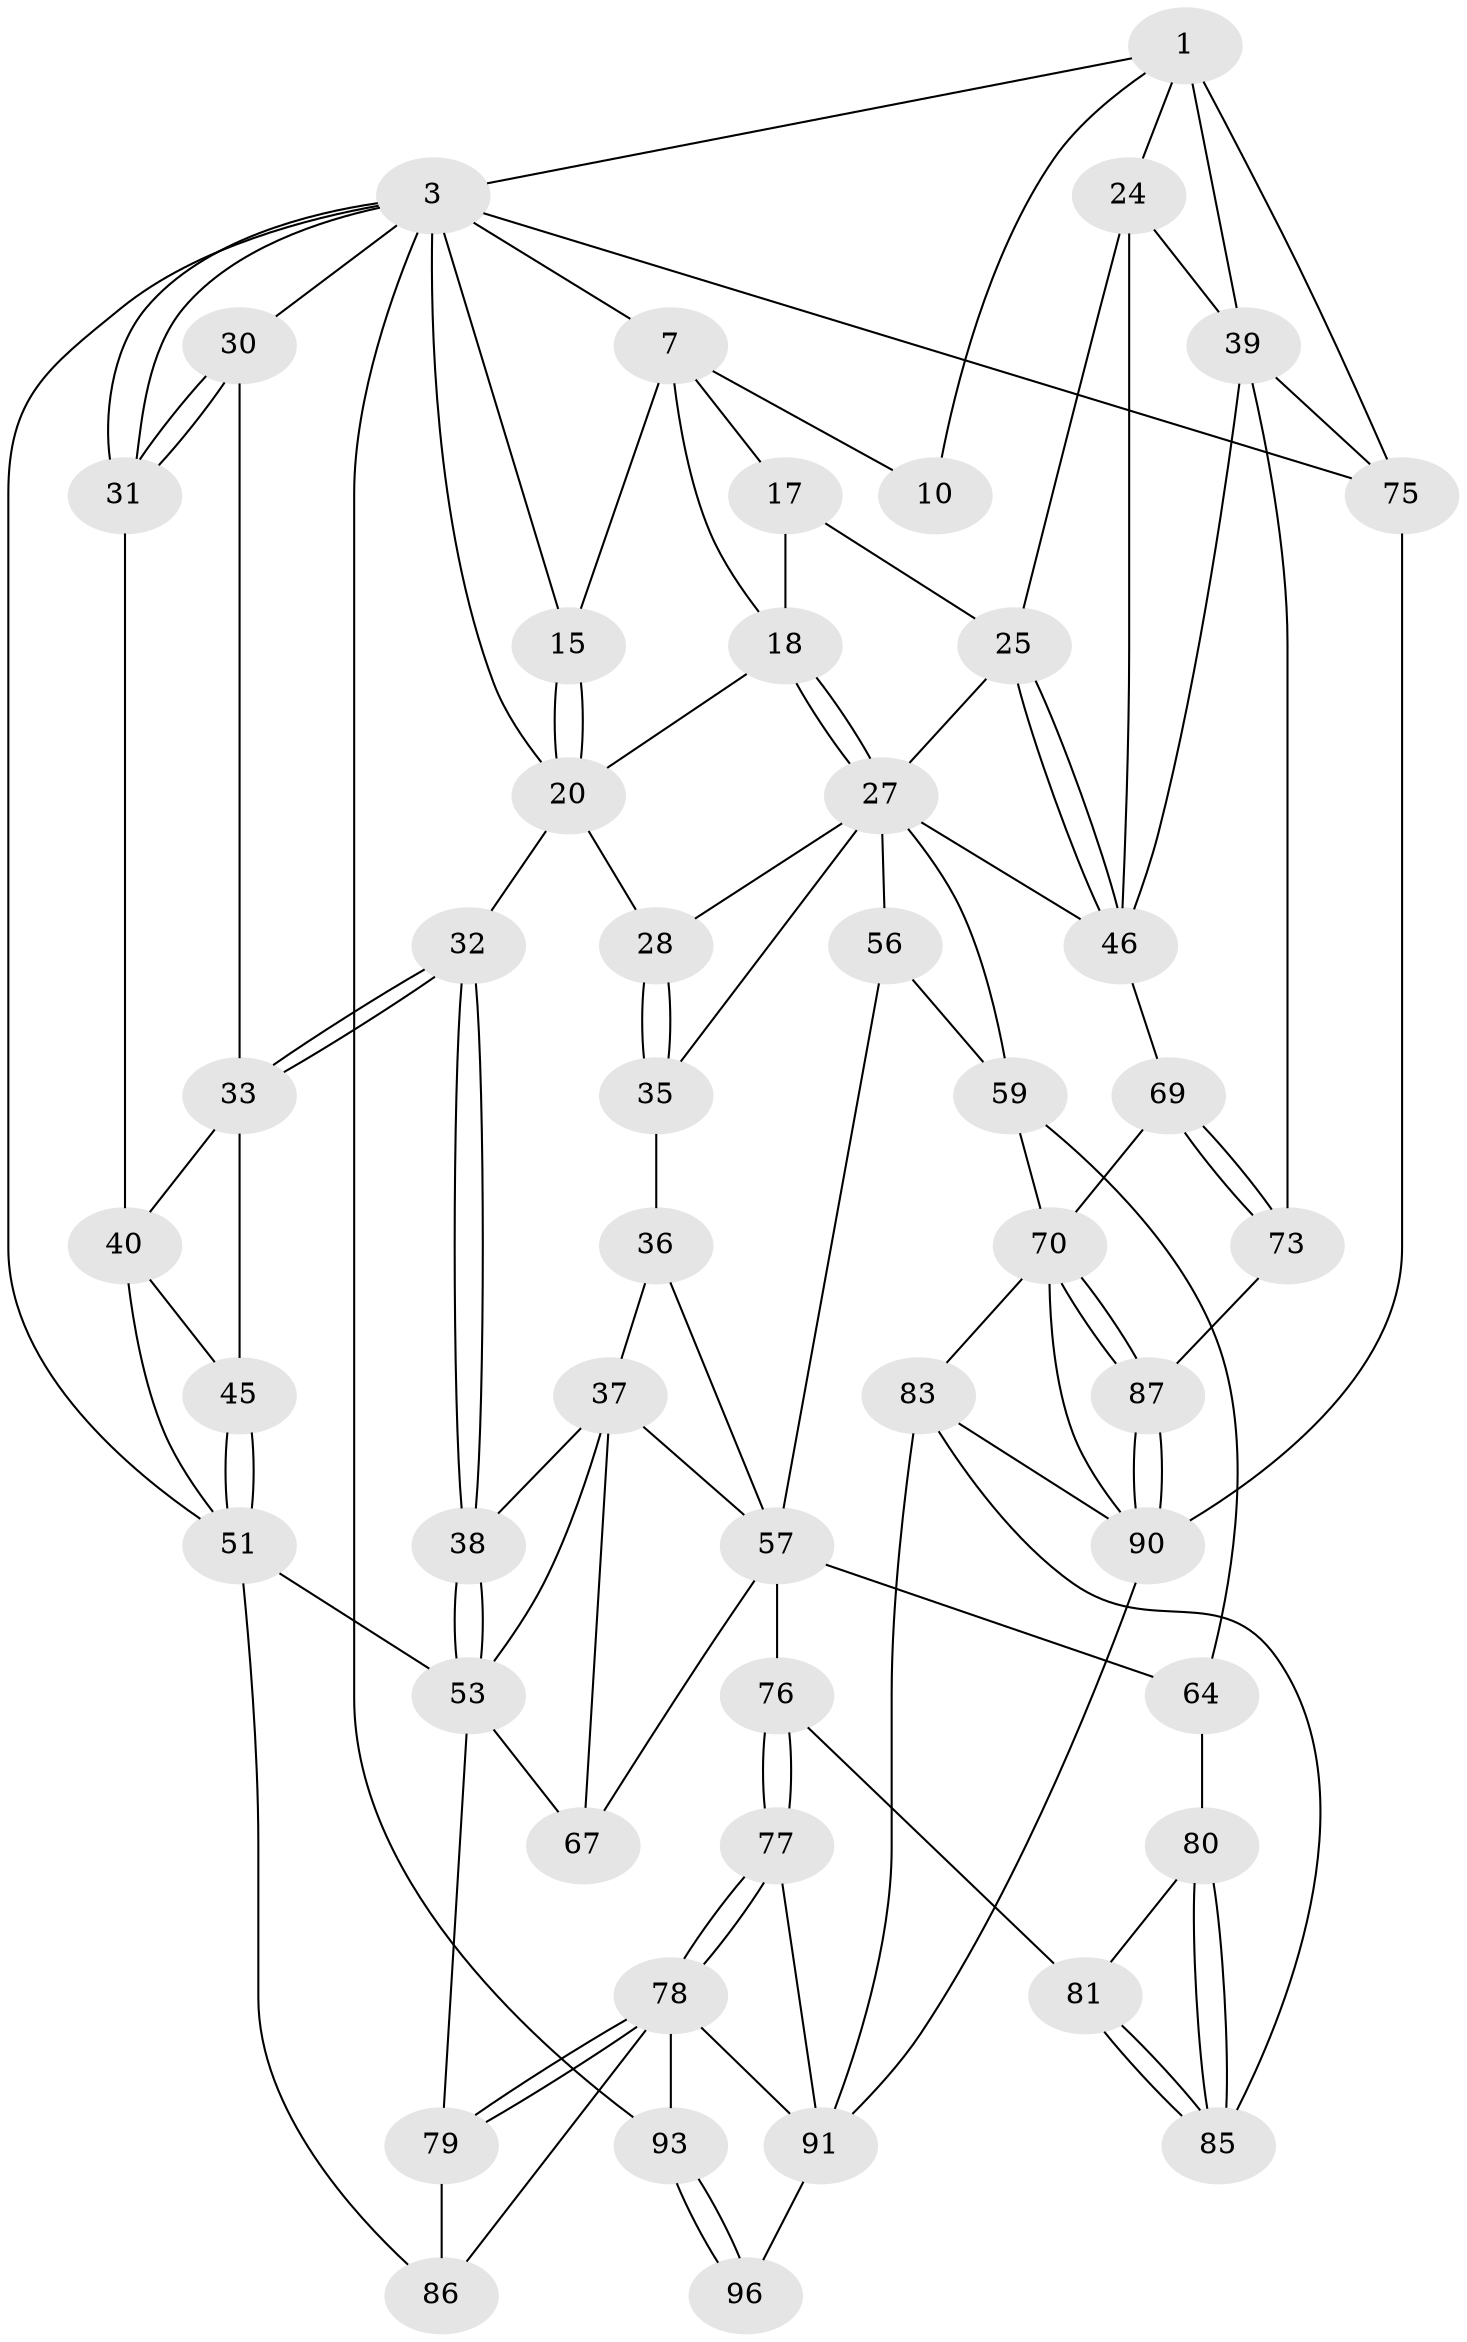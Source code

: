 // original degree distribution, {3: 0.02040816326530612, 6: 0.23469387755102042, 4: 0.25510204081632654, 5: 0.4897959183673469}
// Generated by graph-tools (version 1.1) at 2025/17/03/09/25 04:17:02]
// undirected, 49 vertices, 114 edges
graph export_dot {
graph [start="1"]
  node [color=gray90,style=filled];
  1 [pos="+0.9838198974186895+0",super="+2+8"];
  3 [pos="+0+0",super="+63+4"];
  7 [pos="+0.803794997008187+0",super="+11"];
  10 [pos="+0.8155047423989323+0.1530095702935926"];
  15 [pos="+0.3104239086092847+0.16065240700521066"];
  17 [pos="+0.6376914973544757+0.13028007655810991"];
  18 [pos="+0.5424187097169472+0.16298251864503466",super="+19"];
  20 [pos="+0.30905178082837953+0.16959377368187822",super="+21+23"];
  24 [pos="+0.8276404575032142+0.2032696334811927",super="+44"];
  25 [pos="+0.7234622236732211+0.2844088193000163",super="+26"];
  27 [pos="+0.5419483429714829+0.20472495223070378",super="+29"];
  28 [pos="+0.4103885291020456+0.2979780305948162"];
  30 [pos="+0.08900079236216721+0.20280509151737494"];
  31 [pos="+0+0.014230642370925242"];
  32 [pos="+0.17458410654794962+0.3353304559744115"];
  33 [pos="+0.135527746757919+0.33269118774044076",super="+34"];
  35 [pos="+0.4127745748696155+0.315346077471268"];
  36 [pos="+0.3118991349638885+0.40660087832190095"];
  37 [pos="+0.2708236796119045+0.4132407908771692",super="+61"];
  38 [pos="+0.2312379013256368+0.3997553720487161"];
  39 [pos="+1+0.22860843908384693",super="+42"];
  40 [pos="+0+0.27551617147433716",super="+41"];
  45 [pos="+0.10733544516041374+0.3534219256158974"];
  46 [pos="+0.8998490463173122+0.48052114572320825",super="+49"];
  51 [pos="+0+0.5910985541215243",super="+52+55"];
  53 [pos="+0.08339952873816985+0.5731904140667045",super="+54"];
  56 [pos="+0.5103093812115437+0.40625428300688027"];
  57 [pos="+0.4145168735948434+0.5257822926467782",super="+58+65"];
  59 [pos="+0.6642517945531012+0.6258040626148471",super="+60"];
  64 [pos="+0.5723235621159829+0.6460905852785734"];
  67 [pos="+0.31606014112411596+0.655501891676073"];
  69 [pos="+0.8891440517522782+0.687363913527953"];
  70 [pos="+0.7720006719481837+0.7103428740469637",super="+71"];
  73 [pos="+1+0.753287728589076"];
  75 [pos="+1+1"];
  76 [pos="+0.3629788346393354+0.7625787611228632"];
  77 [pos="+0.2858254202170856+0.8537290948505021"];
  78 [pos="+0.2389886748890648+0.8384985549079064",super="+88"];
  79 [pos="+0.2113607387833884+0.7799319493992831"];
  80 [pos="+0.5609714162316315+0.6621321114675016"];
  81 [pos="+0.3754584564079407+0.7652908879950399"];
  83 [pos="+0.6085785779469455+0.8810367720837733",super="+84"];
  85 [pos="+0.4935982992221621+0.8552731603669247"];
  86 [pos="+0.04873980471427389+0.7264565228384622"];
  87 [pos="+0.9028036417666687+0.824703965326656"];
  90 [pos="+0.8134889665781947+1",super="+94"];
  91 [pos="+0.4453321253691371+0.9620684199888087",super="+98+92"];
  93 [pos="+0+1"];
  96 [pos="+0.16891069324044966+1"];
  1 -- 3;
  1 -- 75;
  1 -- 39 [weight=2];
  1 -- 24;
  1 -- 10;
  3 -- 31;
  3 -- 31;
  3 -- 75;
  3 -- 93;
  3 -- 20;
  3 -- 7 [weight=2];
  3 -- 30;
  3 -- 15;
  3 -- 51;
  7 -- 17;
  7 -- 18;
  7 -- 10 [weight=2];
  7 -- 15;
  15 -- 20;
  15 -- 20;
  17 -- 18;
  17 -- 25;
  18 -- 27;
  18 -- 27;
  18 -- 20;
  20 -- 32;
  20 -- 28;
  24 -- 25;
  24 -- 46;
  24 -- 39;
  25 -- 46;
  25 -- 46;
  25 -- 27;
  27 -- 28;
  27 -- 35;
  27 -- 56;
  27 -- 59;
  27 -- 46;
  28 -- 35;
  28 -- 35;
  30 -- 31;
  30 -- 31;
  30 -- 33;
  31 -- 40;
  32 -- 33;
  32 -- 33;
  32 -- 38;
  32 -- 38;
  33 -- 45;
  33 -- 40;
  35 -- 36;
  36 -- 37;
  36 -- 57;
  37 -- 38;
  37 -- 57;
  37 -- 67;
  37 -- 53;
  38 -- 53;
  38 -- 53;
  39 -- 73;
  39 -- 75;
  39 -- 46;
  40 -- 45;
  40 -- 51;
  45 -- 51;
  45 -- 51;
  46 -- 69;
  51 -- 53;
  51 -- 86;
  53 -- 67;
  53 -- 79;
  56 -- 57;
  56 -- 59;
  57 -- 64;
  57 -- 67;
  57 -- 76;
  59 -- 64;
  59 -- 70;
  64 -- 80;
  69 -- 70;
  69 -- 73;
  69 -- 73;
  70 -- 87;
  70 -- 87;
  70 -- 83;
  70 -- 90;
  73 -- 87;
  75 -- 90;
  76 -- 77;
  76 -- 77;
  76 -- 81;
  77 -- 78;
  77 -- 78;
  77 -- 91;
  78 -- 79;
  78 -- 79;
  78 -- 86;
  78 -- 93;
  78 -- 91;
  79 -- 86;
  80 -- 81;
  80 -- 85;
  80 -- 85;
  81 -- 85;
  81 -- 85;
  83 -- 91;
  83 -- 85;
  83 -- 90;
  87 -- 90;
  87 -- 90;
  90 -- 91;
  91 -- 96 [weight=2];
  93 -- 96;
  93 -- 96;
}
